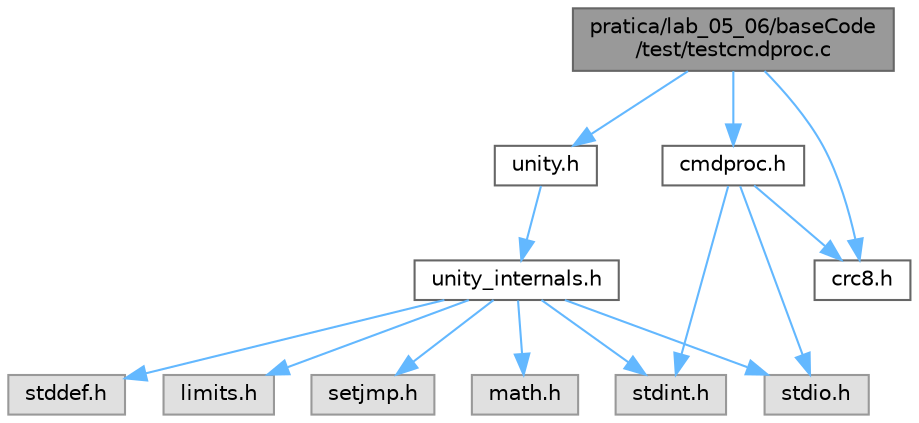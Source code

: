 digraph "pratica/lab_05_06/baseCode/test/testcmdproc.c"
{
 // LATEX_PDF_SIZE
  bgcolor="transparent";
  edge [fontname=Helvetica,fontsize=10,labelfontname=Helvetica,labelfontsize=10];
  node [fontname=Helvetica,fontsize=10,shape=box,height=0.2,width=0.4];
  Node1 [label="pratica/lab_05_06/baseCode\l/test/testcmdproc.c",height=0.2,width=0.4,color="gray40", fillcolor="grey60", style="filled", fontcolor="black",tooltip="Testing module using Unity for cmdproc."];
  Node1 -> Node2 [color="steelblue1",style="solid"];
  Node2 [label="unity.h",height=0.2,width=0.4,color="grey40", fillcolor="white", style="filled",URL="$unity_8h_source.html",tooltip=" "];
  Node2 -> Node3 [color="steelblue1",style="solid"];
  Node3 [label="unity_internals.h",height=0.2,width=0.4,color="grey40", fillcolor="white", style="filled",URL="$unity__internals_8h_source.html",tooltip=" "];
  Node3 -> Node4 [color="steelblue1",style="solid"];
  Node4 [label="setjmp.h",height=0.2,width=0.4,color="grey60", fillcolor="#E0E0E0", style="filled",tooltip=" "];
  Node3 -> Node5 [color="steelblue1",style="solid"];
  Node5 [label="math.h",height=0.2,width=0.4,color="grey60", fillcolor="#E0E0E0", style="filled",tooltip=" "];
  Node3 -> Node6 [color="steelblue1",style="solid"];
  Node6 [label="stddef.h",height=0.2,width=0.4,color="grey60", fillcolor="#E0E0E0", style="filled",tooltip=" "];
  Node3 -> Node7 [color="steelblue1",style="solid"];
  Node7 [label="stdint.h",height=0.2,width=0.4,color="grey60", fillcolor="#E0E0E0", style="filled",tooltip=" "];
  Node3 -> Node8 [color="steelblue1",style="solid"];
  Node8 [label="limits.h",height=0.2,width=0.4,color="grey60", fillcolor="#E0E0E0", style="filled",tooltip=" "];
  Node3 -> Node9 [color="steelblue1",style="solid"];
  Node9 [label="stdio.h",height=0.2,width=0.4,color="grey60", fillcolor="#E0E0E0", style="filled",tooltip=" "];
  Node1 -> Node10 [color="steelblue1",style="solid"];
  Node10 [label="cmdproc.h",height=0.2,width=0.4,color="grey40", fillcolor="white", style="filled",URL="$cmdproc_8h.html",tooltip="Apropriate returns defines for the cmdproc and respective function prototypes."];
  Node10 -> Node9 [color="steelblue1",style="solid"];
  Node10 -> Node7 [color="steelblue1",style="solid"];
  Node10 -> Node11 [color="steelblue1",style="solid"];
  Node11 [label="crc8.h",height=0.2,width=0.4,color="grey40", fillcolor="white", style="filled",URL="$crc8_8h.html",tooltip="Apropriate returns defines for the crc8 and respective function prototypes."];
  Node1 -> Node11 [color="steelblue1",style="solid"];
}
